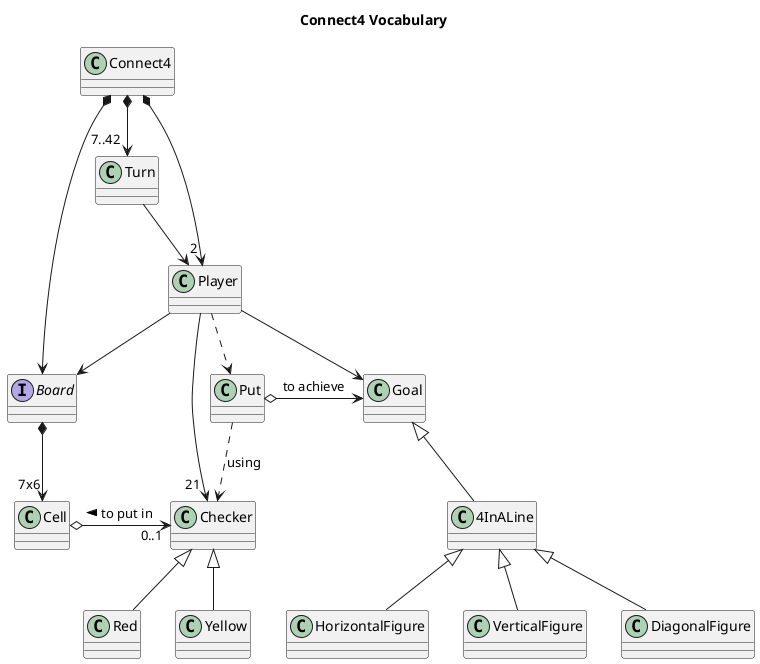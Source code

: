 @startuml connect4--vocabulary


title Connect4 Vocabulary

class Connect4
class Turn
class Player
interface Board
class Cell
class Checker
Class Red
class Yellow
class Put
class Goal
class 4InALine
class HorizontalFigure
class VerticalFigure
class DiagonalFigure

Connect4 *--> "2 " Player
Connect4 *--> "7..42 " Turn
Connect4 *-right-> Board

Turn --> Player
Player --> "21 " Checker
Player --> Board
Player -down-> Goal
Player ..> Put

Board *-down-> "7x6" Cell
Cell o-right-> "0..1" Checker : to put in <

Checker <|-down- Red
Checker <|-down- Yellow
Put ..> Checker : using
Put o-right-> Goal : to achieve

Goal <|-- 4InALine

4InALine <|-down- HorizontalFigure
4InALine <|-down- VerticalFigure
4InALine <|-down- DiagonalFigure



@enduml


' diagram by Oscar Quintero and Borja Coll ;-)
